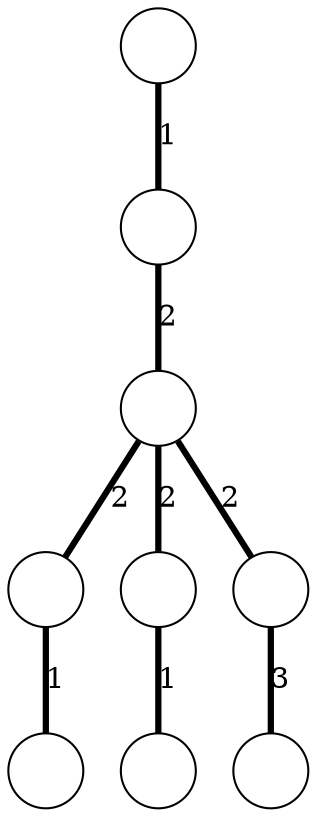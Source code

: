 digraph
{
	node [shape=circle, label=""];
	edge [dir=both, color=black, arrowtail=none, arrowhead=none, penwidth=3];

	n00 -> n10 [label=1];
	n10 -> n20 [label=2];
	n20 -> n30 [label=2];
	n20 -> n31 [label=2];
	n20 -> n32 [label=2];
	n30 -> n40 [label=1];
	n31 -> n41 [label=1];
	n32 -> n42 [label=3];
}
